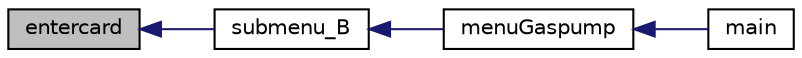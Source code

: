 digraph "entercard"
{
 // INTERACTIVE_SVG=YES
  edge [fontname="Helvetica",fontsize="10",labelfontname="Helvetica",labelfontsize="10"];
  node [fontname="Helvetica",fontsize="10",shape=record];
  rankdir="LR";
  Node1 [label="entercard",height=0.2,width=0.4,color="black", fillcolor="grey75", style="filled" fontcolor="black"];
  Node1 -> Node2 [dir="back",color="midnightblue",fontsize="10",style="solid",fontname="Helvetica"];
  Node2 [label="submenu_B",height=0.2,width=0.4,color="black", fillcolor="white", style="filled",URL="$d0/d1b/gaspump_8cpp.html#a7d4c56281c27897a60fa7413aa3f0c93"];
  Node2 -> Node3 [dir="back",color="midnightblue",fontsize="10",style="solid",fontname="Helvetica"];
  Node3 [label="menuGaspump",height=0.2,width=0.4,color="black", fillcolor="white", style="filled",URL="$d0/d1b/gaspump_8cpp.html#a84c358c169c3cc38bbbc5cf00c904bc1"];
  Node3 -> Node4 [dir="back",color="midnightblue",fontsize="10",style="solid",fontname="Helvetica"];
  Node4 [label="main",height=0.2,width=0.4,color="black", fillcolor="white", style="filled",URL="$d0/dbc/automate_8cpp.html#a3c04138a5bfe5d72780bb7e82a18e627"];
}
